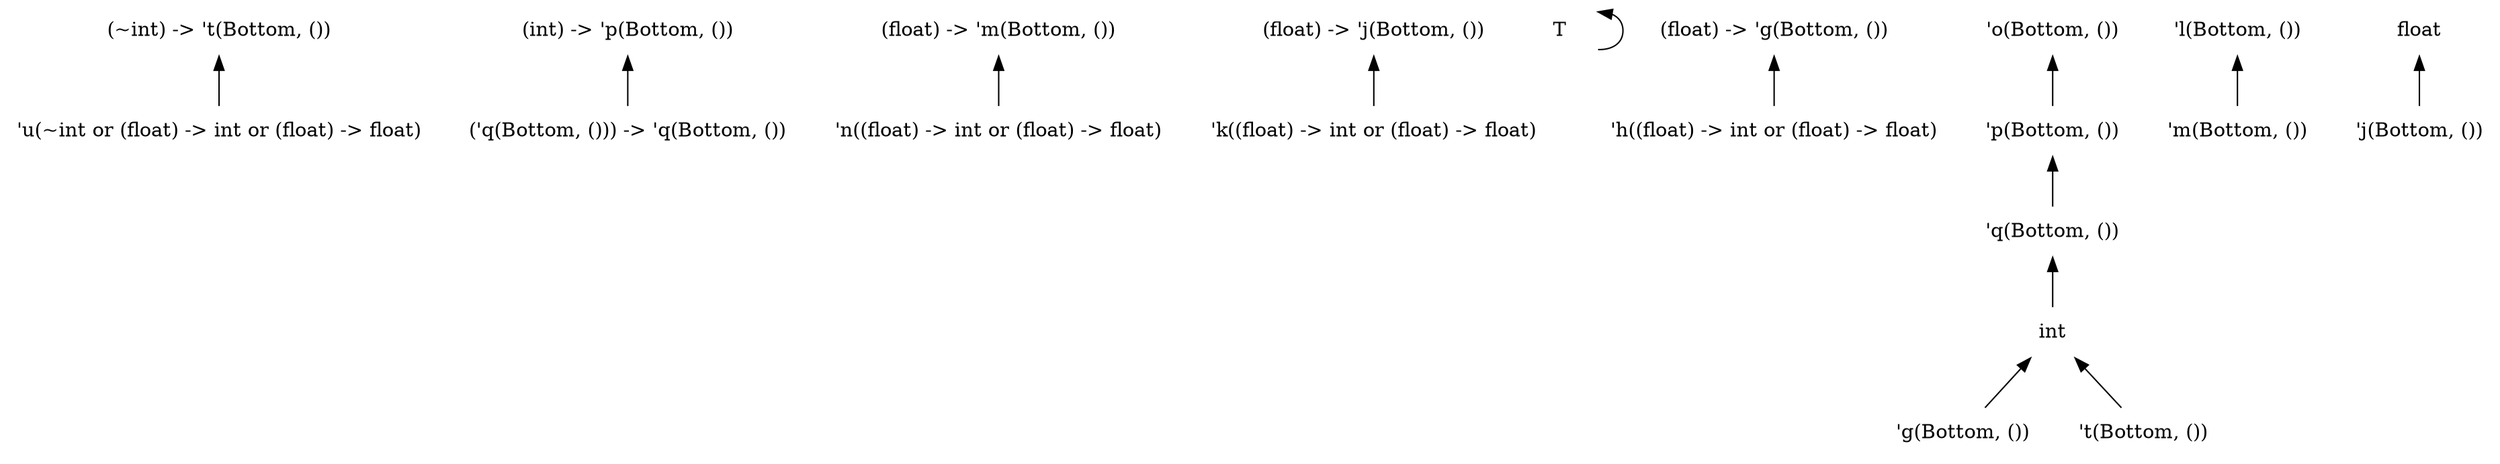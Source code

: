digraph order {
  graph [
    size = "30,10"
    ];
  node [
    shape = none
    ];
  edge [
    dir = back
    ];
  "(~int) -> 't(Bottom, ())"
  "(int) -> 'p(Bottom, ())"
  "(float) -> 'm(Bottom, ())"
  "(float) -> 'j(Bottom, ())"
  "T"
  "'h((float) -> int or (float) -> float)"
  "'k((float) -> int or (float) -> float)"
  "'n((float) -> int or (float) -> float)"
  "'p(Bottom, ())"
  "'q(Bottom, ())"
  "'m(Bottom, ())"
  "'j(Bottom, ())"
  "'g(Bottom, ())"
  "'t(Bottom, ())"
  "'o(Bottom, ())"
  "'l(Bottom, ())"
  "'u(~int or (float) -> int or (float) -> float)"
  "float"
  "int"
  "('q(Bottom, ())) -> 'q(Bottom, ())"
  "(float) -> 'g(Bottom, ())"
  "(float) -> 'm(Bottom, ())" -> "'n((float) -> int or (float) -> float)"
  "(float) -> 'j(Bottom, ())" -> "'k((float) -> int or (float) -> float)"
  "(float) -> 'g(Bottom, ())" -> "'h((float) -> int or (float) -> float)"
  "T" -> "T"
  "float" -> "'j(Bottom, ())"
  "'o(Bottom, ())" -> "'p(Bottom, ())"
  "int" -> "'g(Bottom, ())"
  "int" -> "'t(Bottom, ())"
  "'q(Bottom, ())" -> "int"
  "'p(Bottom, ())" -> "'q(Bottom, ())"
  "'l(Bottom, ())" -> "'m(Bottom, ())"
  "(~int) -> 't(Bottom, ())" -> "'u(~int or (float) -> int or (float) -> float)"
  "(int) -> 'p(Bottom, ())" -> "('q(Bottom, ())) -> 'q(Bottom, ())"
}